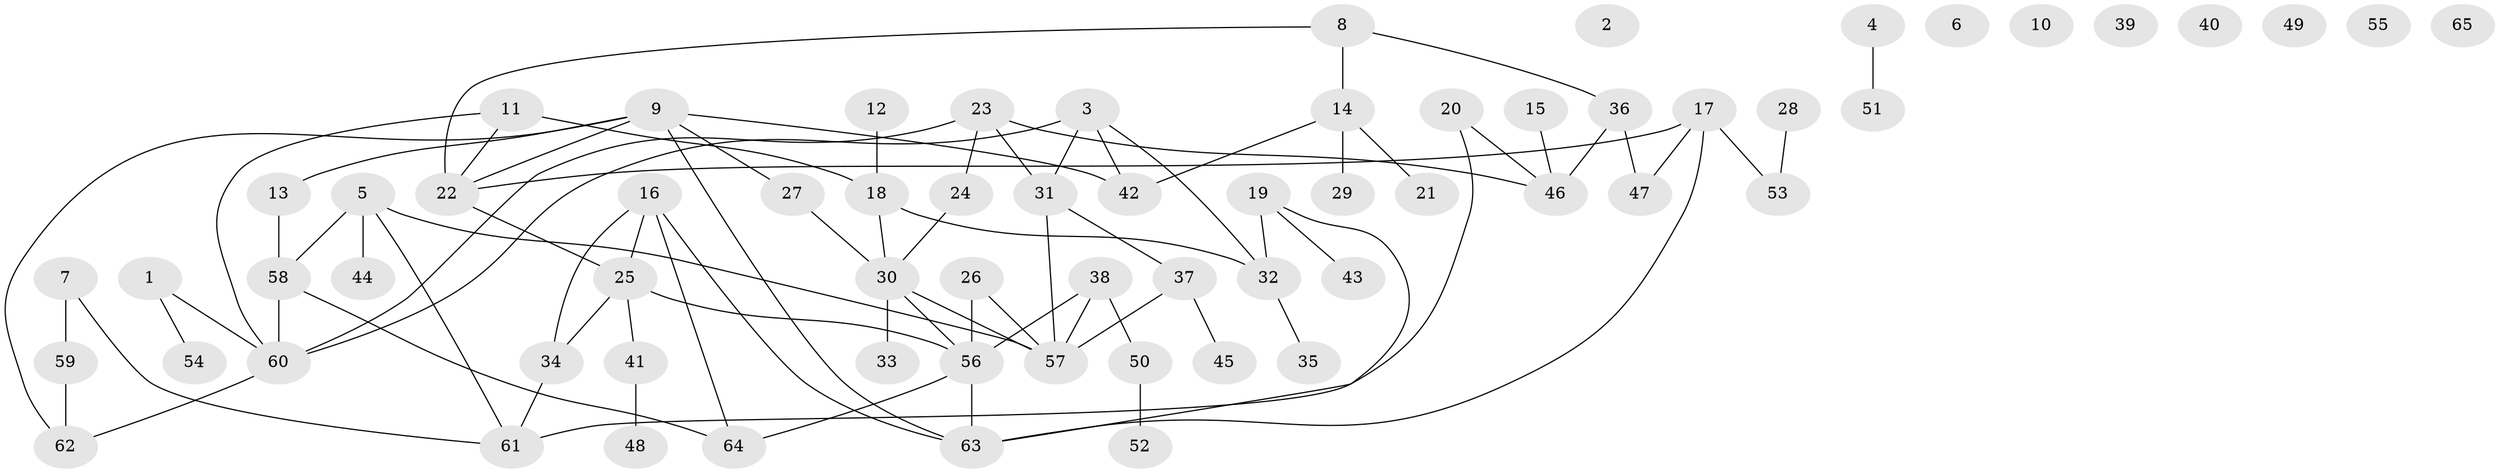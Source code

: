 // coarse degree distribution, {3: 0.21621621621621623, 5: 0.13513513513513514, 4: 0.1891891891891892, 6: 0.10810810810810811, 1: 0.2702702702702703, 2: 0.05405405405405406, 7: 0.02702702702702703}
// Generated by graph-tools (version 1.1) at 2025/35/03/04/25 23:35:54]
// undirected, 65 vertices, 81 edges
graph export_dot {
  node [color=gray90,style=filled];
  1;
  2;
  3;
  4;
  5;
  6;
  7;
  8;
  9;
  10;
  11;
  12;
  13;
  14;
  15;
  16;
  17;
  18;
  19;
  20;
  21;
  22;
  23;
  24;
  25;
  26;
  27;
  28;
  29;
  30;
  31;
  32;
  33;
  34;
  35;
  36;
  37;
  38;
  39;
  40;
  41;
  42;
  43;
  44;
  45;
  46;
  47;
  48;
  49;
  50;
  51;
  52;
  53;
  54;
  55;
  56;
  57;
  58;
  59;
  60;
  61;
  62;
  63;
  64;
  65;
  1 -- 54;
  1 -- 60;
  3 -- 31;
  3 -- 32;
  3 -- 42;
  3 -- 60;
  4 -- 51;
  5 -- 44;
  5 -- 57;
  5 -- 58;
  5 -- 61;
  7 -- 59;
  7 -- 61;
  8 -- 14;
  8 -- 22;
  8 -- 36;
  9 -- 13;
  9 -- 22;
  9 -- 27;
  9 -- 42;
  9 -- 62;
  9 -- 63;
  11 -- 18;
  11 -- 22;
  11 -- 60;
  12 -- 18;
  13 -- 58;
  14 -- 21;
  14 -- 29;
  14 -- 42;
  15 -- 46;
  16 -- 25;
  16 -- 34;
  16 -- 63;
  16 -- 64;
  17 -- 22;
  17 -- 47;
  17 -- 53;
  17 -- 63;
  18 -- 30;
  18 -- 32;
  19 -- 32;
  19 -- 43;
  19 -- 63;
  20 -- 46;
  20 -- 61;
  22 -- 25;
  23 -- 24;
  23 -- 31;
  23 -- 46;
  23 -- 60;
  24 -- 30;
  25 -- 34;
  25 -- 41;
  25 -- 56;
  26 -- 56;
  26 -- 57;
  27 -- 30;
  28 -- 53;
  30 -- 33;
  30 -- 56;
  30 -- 57;
  31 -- 37;
  31 -- 57;
  32 -- 35;
  34 -- 61;
  36 -- 46;
  36 -- 47;
  37 -- 45;
  37 -- 57;
  38 -- 50;
  38 -- 56;
  38 -- 57;
  41 -- 48;
  50 -- 52;
  56 -- 63;
  56 -- 64;
  58 -- 60;
  58 -- 64;
  59 -- 62;
  60 -- 62;
}
